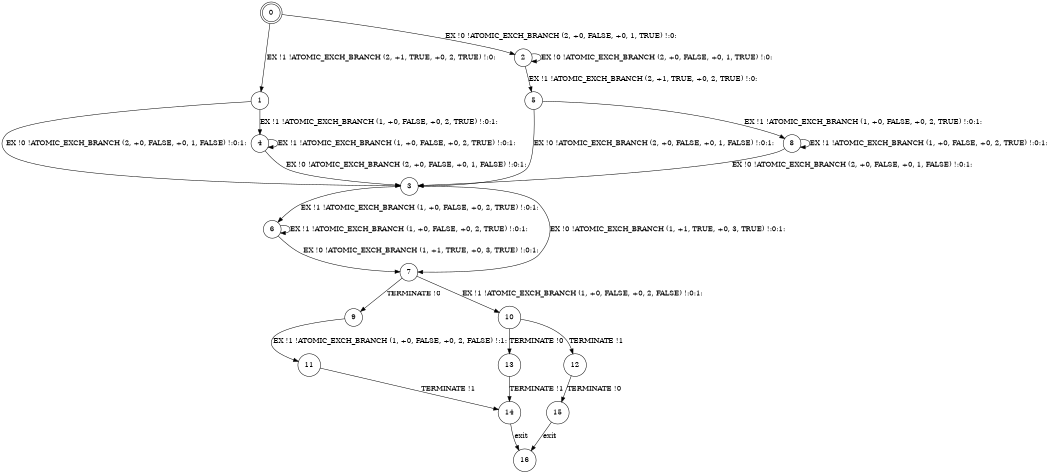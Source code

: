 digraph BCG {
size = "7, 10.5";
center = TRUE;
node [shape = circle];
0 [peripheries = 2];
0 -> 1 [label = "EX !1 !ATOMIC_EXCH_BRANCH (2, +1, TRUE, +0, 2, TRUE) !:0:"];
0 -> 2 [label = "EX !0 !ATOMIC_EXCH_BRANCH (2, +0, FALSE, +0, 1, TRUE) !:0:"];
1 -> 3 [label = "EX !0 !ATOMIC_EXCH_BRANCH (2, +0, FALSE, +0, 1, FALSE) !:0:1:"];
1 -> 4 [label = "EX !1 !ATOMIC_EXCH_BRANCH (1, +0, FALSE, +0, 2, TRUE) !:0:1:"];
2 -> 5 [label = "EX !1 !ATOMIC_EXCH_BRANCH (2, +1, TRUE, +0, 2, TRUE) !:0:"];
2 -> 2 [label = "EX !0 !ATOMIC_EXCH_BRANCH (2, +0, FALSE, +0, 1, TRUE) !:0:"];
3 -> 6 [label = "EX !1 !ATOMIC_EXCH_BRANCH (1, +0, FALSE, +0, 2, TRUE) !:0:1:"];
3 -> 7 [label = "EX !0 !ATOMIC_EXCH_BRANCH (1, +1, TRUE, +0, 3, TRUE) !:0:1:"];
4 -> 3 [label = "EX !0 !ATOMIC_EXCH_BRANCH (2, +0, FALSE, +0, 1, FALSE) !:0:1:"];
4 -> 4 [label = "EX !1 !ATOMIC_EXCH_BRANCH (1, +0, FALSE, +0, 2, TRUE) !:0:1:"];
5 -> 8 [label = "EX !1 !ATOMIC_EXCH_BRANCH (1, +0, FALSE, +0, 2, TRUE) !:0:1:"];
5 -> 3 [label = "EX !0 !ATOMIC_EXCH_BRANCH (2, +0, FALSE, +0, 1, FALSE) !:0:1:"];
6 -> 6 [label = "EX !1 !ATOMIC_EXCH_BRANCH (1, +0, FALSE, +0, 2, TRUE) !:0:1:"];
6 -> 7 [label = "EX !0 !ATOMIC_EXCH_BRANCH (1, +1, TRUE, +0, 3, TRUE) !:0:1:"];
7 -> 9 [label = "TERMINATE !0"];
7 -> 10 [label = "EX !1 !ATOMIC_EXCH_BRANCH (1, +0, FALSE, +0, 2, FALSE) !:0:1:"];
8 -> 8 [label = "EX !1 !ATOMIC_EXCH_BRANCH (1, +0, FALSE, +0, 2, TRUE) !:0:1:"];
8 -> 3 [label = "EX !0 !ATOMIC_EXCH_BRANCH (2, +0, FALSE, +0, 1, FALSE) !:0:1:"];
9 -> 11 [label = "EX !1 !ATOMIC_EXCH_BRANCH (1, +0, FALSE, +0, 2, FALSE) !:1:"];
10 -> 12 [label = "TERMINATE !1"];
10 -> 13 [label = "TERMINATE !0"];
11 -> 14 [label = "TERMINATE !1"];
12 -> 15 [label = "TERMINATE !0"];
13 -> 14 [label = "TERMINATE !1"];
14 -> 16 [label = "exit"];
15 -> 16 [label = "exit"];
}
